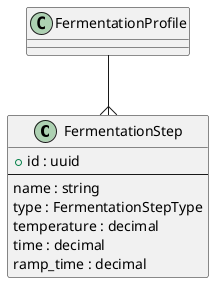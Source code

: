 @startuml
class "FermentationStep" as FermentationStep {
    + id : uuid
    --
    name : string                           /' Fermentation Step Name '/
    type : FermentationStepType             /' FermentationStepType id '/
    temperature : decimal                   /' EngUnit: C, Temperature '/
    time : decimal                          /' EngUnit: min, Time '/
    ramp_time : decimal                     /' EngUnit: min, Ramp Time '/
}

FermentationProfile --{ FermentationStep
@enduml